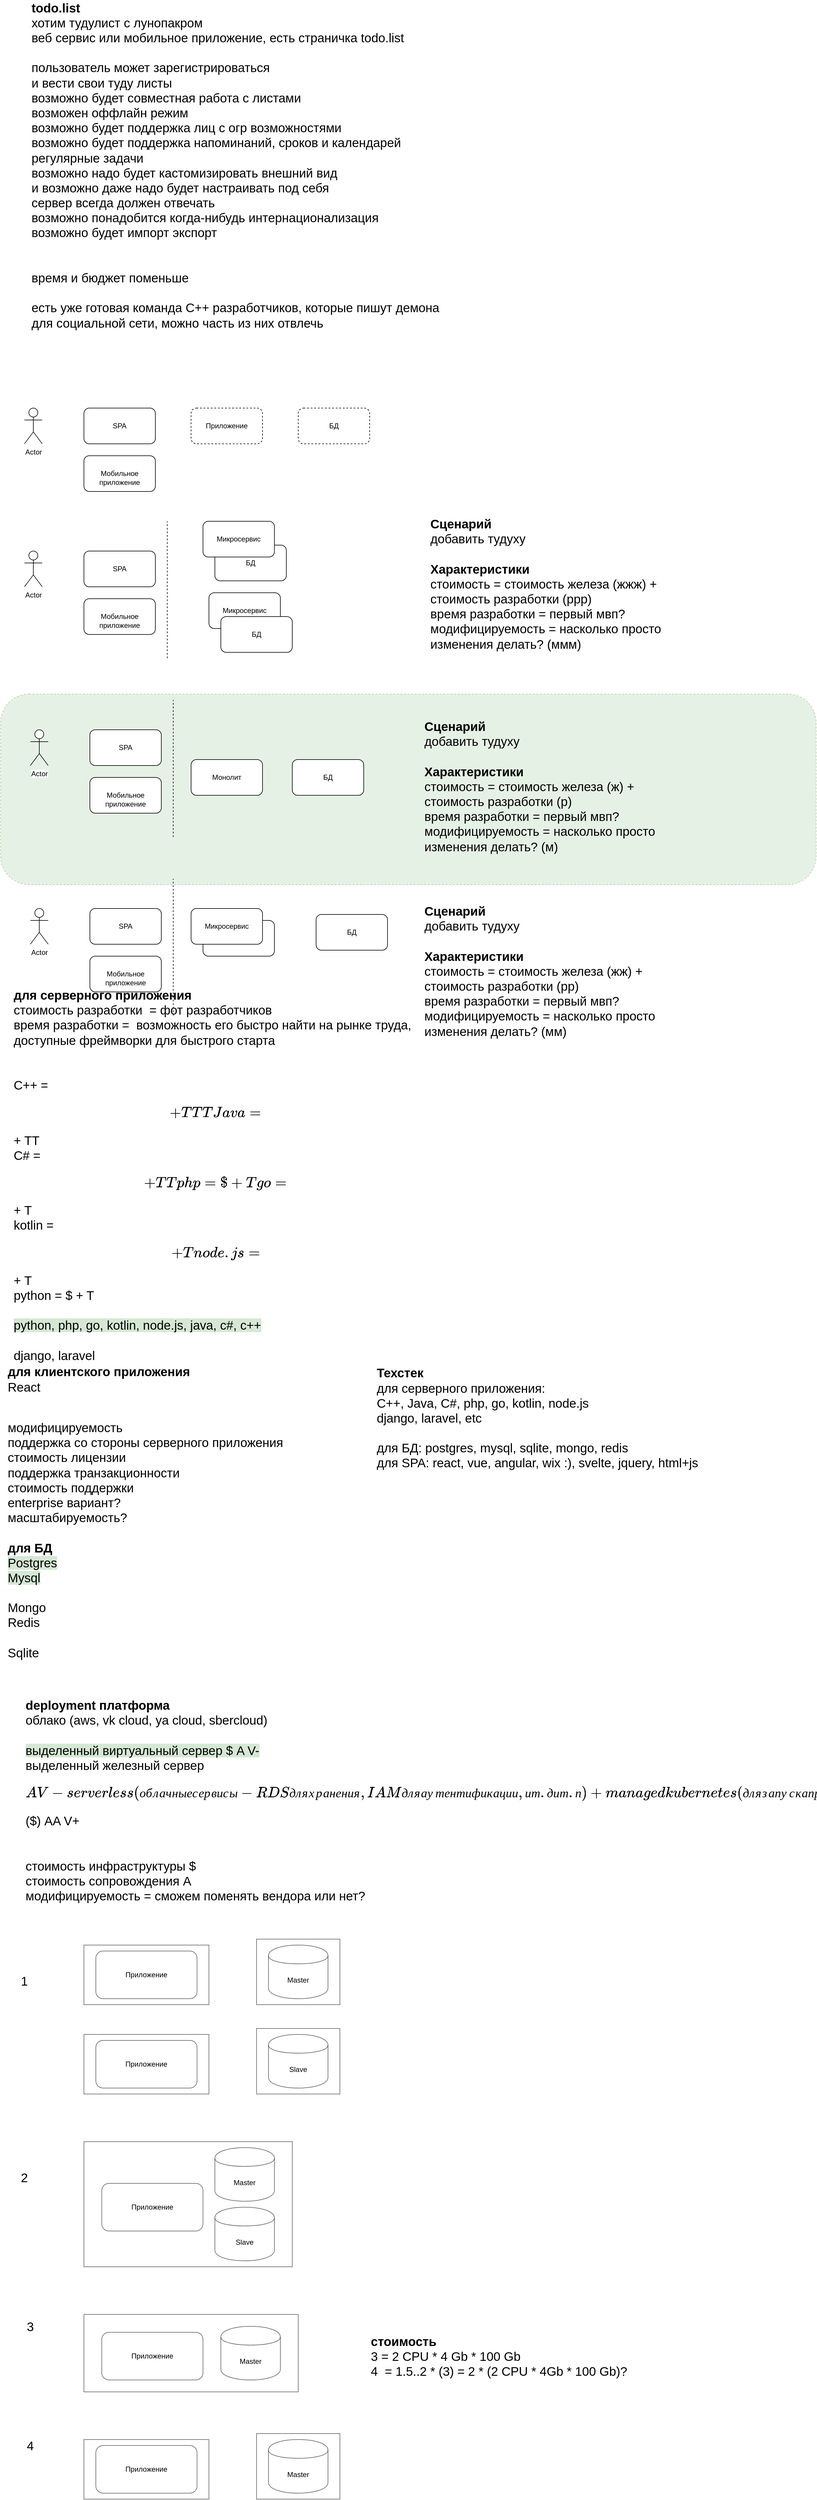 <mxfile version="13.0.1" type="device"><diagram id="SvRAIX7_w8AKpBwCTlvC" name="Page-1"><mxGraphModel dx="1151" dy="861" grid="1" gridSize="10" guides="0" tooltips="1" connect="0" arrows="0" fold="1" page="1" pageScale="1" pageWidth="827" pageHeight="1169" math="0" shadow="0"><root><mxCell id="0"/><mxCell id="1" parent="0"/><mxCell id="l8JJM-JzeCF5kJHd462x-47" value="Приложение" style="rounded=0;whiteSpace=wrap;html=1;fillColor=none;opacity=60;" vertex="1" parent="1"><mxGeometry x="260" y="3440" width="210" height="100" as="geometry"/></mxCell><mxCell id="l8JJM-JzeCF5kJHd462x-45" value="" style="rounded=0;whiteSpace=wrap;html=1;fillColor=none;opacity=60;" vertex="1" parent="1"><mxGeometry x="550" y="3430" width="140" height="110" as="geometry"/></mxCell><mxCell id="l8JJM-JzeCF5kJHd462x-33" value="" style="rounded=1;whiteSpace=wrap;html=1;dashed=1;textOpacity=10;fillColor=#d5e8d4;strokeColor=#82b366;opacity=60;" vertex="1" parent="1"><mxGeometry x="120" y="1190" width="1370" height="320" as="geometry"/></mxCell><mxCell id="l8JJM-JzeCF5kJHd462x-1" value="&lt;font style=&quot;font-size: 21px&quot;&gt;&lt;b&gt;todo.list&lt;br&gt;&lt;/b&gt;хотим тудулист с лунопакром&lt;br&gt;веб сервис или мобильное приложение, есть страничка todo.list&lt;br&gt;&lt;br&gt;пользователь может зарегистрироваться&lt;br&gt;и вести свои туду листы&lt;br&gt;возможно будет совместная работа с листами&lt;br&gt;возможен оффлайн режим&lt;br&gt;возможно будет поддержка лиц с огр возможностями&lt;br&gt;возможно будет поддержка напоминаний, сроков и календарей&lt;br&gt;регулярные задачи&lt;br&gt;возможно надо будет кастомизировать внешний вид&lt;br&gt;и возможно даже надо будет настраивать под себя&lt;br&gt;сервер всегда должен отвечать&lt;br&gt;возможно понадобится когда-нибудь интернационализация&lt;br&gt;возможно будет импорт экспорт&lt;br&gt;&lt;br&gt;&lt;br&gt;время и бюджет поменьше&lt;br&gt;&lt;br&gt;есть уже готовая команда C++ разработчиков, которые пишут демона для социальной сети, можно часть из них отвлечь&lt;br&gt;&lt;br&gt;&lt;br&gt;&lt;br&gt;&lt;/font&gt;" style="text;html=1;strokeColor=none;fillColor=none;align=left;verticalAlign=middle;whiteSpace=wrap;rounded=0;" vertex="1" parent="1"><mxGeometry x="170" y="50" width="700" height="580" as="geometry"/></mxCell><mxCell id="l8JJM-JzeCF5kJHd462x-2" value="Actor" style="shape=umlActor;verticalLabelPosition=bottom;labelBackgroundColor=#ffffff;verticalAlign=top;html=1;outlineConnect=0;" vertex="1" parent="1"><mxGeometry x="160" y="710" width="30" height="60" as="geometry"/></mxCell><mxCell id="l8JJM-JzeCF5kJHd462x-3" value="SPA" style="rounded=1;whiteSpace=wrap;html=1;" vertex="1" parent="1"><mxGeometry x="260" y="710" width="120" height="60" as="geometry"/></mxCell><mxCell id="l8JJM-JzeCF5kJHd462x-4" value="Приложение" style="rounded=1;whiteSpace=wrap;html=1;dashed=1;" vertex="1" parent="1"><mxGeometry x="440" y="710" width="120" height="60" as="geometry"/></mxCell><mxCell id="l8JJM-JzeCF5kJHd462x-5" value="БД" style="rounded=1;whiteSpace=wrap;html=1;dashed=1;" vertex="1" parent="1"><mxGeometry x="620" y="710" width="120" height="60" as="geometry"/></mxCell><mxCell id="l8JJM-JzeCF5kJHd462x-6" value="&lt;br&gt;Мобильное приложение" style="rounded=1;whiteSpace=wrap;html=1;" vertex="1" parent="1"><mxGeometry x="260" y="790" width="120" height="60" as="geometry"/></mxCell><mxCell id="l8JJM-JzeCF5kJHd462x-7" value="Actor" style="shape=umlActor;verticalLabelPosition=bottom;labelBackgroundColor=#ffffff;verticalAlign=top;html=1;outlineConnect=0;" vertex="1" parent="1"><mxGeometry x="160" y="950" width="30" height="60" as="geometry"/></mxCell><mxCell id="l8JJM-JzeCF5kJHd462x-8" value="SPA" style="rounded=1;whiteSpace=wrap;html=1;" vertex="1" parent="1"><mxGeometry x="260" y="950" width="120" height="60" as="geometry"/></mxCell><mxCell id="l8JJM-JzeCF5kJHd462x-10" value="БД" style="rounded=1;whiteSpace=wrap;html=1;" vertex="1" parent="1"><mxGeometry x="480" y="940" width="120" height="60" as="geometry"/></mxCell><mxCell id="l8JJM-JzeCF5kJHd462x-11" value="&lt;br&gt;Мобильное приложение" style="rounded=1;whiteSpace=wrap;html=1;" vertex="1" parent="1"><mxGeometry x="260" y="1030" width="120" height="60" as="geometry"/></mxCell><mxCell id="l8JJM-JzeCF5kJHd462x-12" value="Микросервис" style="rounded=1;whiteSpace=wrap;html=1;" vertex="1" parent="1"><mxGeometry x="470" y="1020" width="120" height="60" as="geometry"/></mxCell><mxCell id="l8JJM-JzeCF5kJHd462x-13" value="БД" style="rounded=1;whiteSpace=wrap;html=1;" vertex="1" parent="1"><mxGeometry x="490" y="1060" width="120" height="60" as="geometry"/></mxCell><mxCell id="l8JJM-JzeCF5kJHd462x-9" value="Микросервис" style="rounded=1;whiteSpace=wrap;html=1;" vertex="1" parent="1"><mxGeometry x="460" y="900" width="120" height="60" as="geometry"/></mxCell><mxCell id="l8JJM-JzeCF5kJHd462x-14" value="" style="endArrow=none;dashed=1;html=1;" edge="1" parent="1"><mxGeometry width="50" height="50" relative="1" as="geometry"><mxPoint x="400" y="1130" as="sourcePoint"/><mxPoint x="400" y="900" as="targetPoint"/><Array as="points"><mxPoint x="400" y="1050"/></Array></mxGeometry></mxCell><mxCell id="l8JJM-JzeCF5kJHd462x-15" value="Actor" style="shape=umlActor;verticalLabelPosition=bottom;labelBackgroundColor=#ffffff;verticalAlign=top;html=1;outlineConnect=0;" vertex="1" parent="1"><mxGeometry x="170" y="1250" width="30" height="60" as="geometry"/></mxCell><mxCell id="l8JJM-JzeCF5kJHd462x-16" value="SPA" style="rounded=1;whiteSpace=wrap;html=1;" vertex="1" parent="1"><mxGeometry x="270" y="1250" width="120" height="60" as="geometry"/></mxCell><mxCell id="l8JJM-JzeCF5kJHd462x-17" value="БД" style="rounded=1;whiteSpace=wrap;html=1;" vertex="1" parent="1"><mxGeometry x="610" y="1300" width="120" height="60" as="geometry"/></mxCell><mxCell id="l8JJM-JzeCF5kJHd462x-18" value="&lt;br&gt;Мобильное приложение" style="rounded=1;whiteSpace=wrap;html=1;" vertex="1" parent="1"><mxGeometry x="270" y="1330" width="120" height="60" as="geometry"/></mxCell><mxCell id="l8JJM-JzeCF5kJHd462x-20" value="Монолит" style="rounded=1;whiteSpace=wrap;html=1;" vertex="1" parent="1"><mxGeometry x="440" y="1300" width="120" height="60" as="geometry"/></mxCell><mxCell id="l8JJM-JzeCF5kJHd462x-21" value="" style="endArrow=none;dashed=1;html=1;" edge="1" parent="1"><mxGeometry width="50" height="50" relative="1" as="geometry"><mxPoint x="410" y="1430" as="sourcePoint"/><mxPoint x="410" y="1200" as="targetPoint"/><Array as="points"><mxPoint x="410" y="1350"/></Array></mxGeometry></mxCell><mxCell id="l8JJM-JzeCF5kJHd462x-22" value="Actor" style="shape=umlActor;verticalLabelPosition=bottom;labelBackgroundColor=#ffffff;verticalAlign=top;html=1;outlineConnect=0;" vertex="1" parent="1"><mxGeometry x="170" y="1550" width="30" height="60" as="geometry"/></mxCell><mxCell id="l8JJM-JzeCF5kJHd462x-23" value="SPA" style="rounded=1;whiteSpace=wrap;html=1;" vertex="1" parent="1"><mxGeometry x="270" y="1550" width="120" height="60" as="geometry"/></mxCell><mxCell id="l8JJM-JzeCF5kJHd462x-24" value="БД" style="rounded=1;whiteSpace=wrap;html=1;" vertex="1" parent="1"><mxGeometry x="650" y="1560" width="120" height="60" as="geometry"/></mxCell><mxCell id="l8JJM-JzeCF5kJHd462x-25" value="&lt;br&gt;Мобильное приложение" style="rounded=1;whiteSpace=wrap;html=1;" vertex="1" parent="1"><mxGeometry x="270" y="1630" width="120" height="60" as="geometry"/></mxCell><mxCell id="l8JJM-JzeCF5kJHd462x-26" value="Микросервис" style="rounded=1;whiteSpace=wrap;html=1;" vertex="1" parent="1"><mxGeometry x="460" y="1570" width="120" height="60" as="geometry"/></mxCell><mxCell id="l8JJM-JzeCF5kJHd462x-28" value="Микросервис" style="rounded=1;whiteSpace=wrap;html=1;" vertex="1" parent="1"><mxGeometry x="440" y="1550" width="120" height="60" as="geometry"/></mxCell><mxCell id="l8JJM-JzeCF5kJHd462x-29" value="" style="endArrow=none;dashed=1;html=1;" edge="1" parent="1"><mxGeometry width="50" height="50" relative="1" as="geometry"><mxPoint x="410" y="1730" as="sourcePoint"/><mxPoint x="410" y="1500" as="targetPoint"/><Array as="points"><mxPoint x="410" y="1650"/></Array></mxGeometry></mxCell><mxCell id="l8JJM-JzeCF5kJHd462x-30" value="&lt;font style=&quot;font-size: 21px&quot;&gt;&lt;b&gt;Сценарий&lt;/b&gt;&lt;br&gt;добавить тудуху&lt;br&gt;&lt;br&gt;&lt;b&gt;Характеристики&lt;/b&gt;&lt;br&gt;стоимость = стоимость железа (жжж) + стоимость разработки (ррр)&amp;nbsp;&lt;br&gt;время разработки = первый мвп?&lt;br&gt;модифицируемость = насколько просто изменения делать? (ммм)&lt;br&gt;&lt;/font&gt;" style="text;html=1;strokeColor=none;fillColor=none;align=left;verticalAlign=middle;whiteSpace=wrap;rounded=0;" vertex="1" parent="1"><mxGeometry x="840" y="900" width="450" height="210" as="geometry"/></mxCell><mxCell id="l8JJM-JzeCF5kJHd462x-31" value="&lt;font style=&quot;font-size: 21px&quot;&gt;&lt;b&gt;Сценарий&lt;/b&gt;&lt;br&gt;добавить тудуху&lt;br&gt;&lt;br&gt;&lt;b&gt;Характеристики&lt;/b&gt;&lt;br&gt;стоимость = стоимость железа (ж) + стоимость разработки (р)&amp;nbsp;&lt;br&gt;время разработки = первый мвп?&lt;br&gt;модифицируемость = насколько просто изменения делать? (м)&lt;br&gt;&lt;/font&gt;" style="text;html=1;strokeColor=none;fillColor=none;align=left;verticalAlign=middle;whiteSpace=wrap;rounded=0;" vertex="1" parent="1"><mxGeometry x="830" y="1240" width="450" height="210" as="geometry"/></mxCell><mxCell id="l8JJM-JzeCF5kJHd462x-32" value="&lt;font style=&quot;font-size: 21px&quot;&gt;&lt;b&gt;Сценарий&lt;/b&gt;&lt;br&gt;добавить тудуху&lt;br&gt;&lt;br&gt;&lt;b&gt;Характеристики&lt;/b&gt;&lt;br&gt;стоимость = стоимость железа (жж) + стоимость разработки (рр)&amp;nbsp;&lt;br&gt;время разработки = первый мвп?&lt;br&gt;модифицируемость = насколько просто изменения делать? (мм)&lt;br&gt;&lt;/font&gt;" style="text;html=1;strokeColor=none;fillColor=none;align=left;verticalAlign=middle;whiteSpace=wrap;rounded=0;" vertex="1" parent="1"><mxGeometry x="830" y="1550" width="450" height="210" as="geometry"/></mxCell><mxCell id="l8JJM-JzeCF5kJHd462x-34" value="&lt;font style=&quot;font-size: 21px&quot;&gt;&lt;b&gt;Техстек&lt;br&gt;&lt;/b&gt;для серверного приложения:&lt;br&gt;C++, Java, C#, php, go, kotlin, node.js&lt;br&gt;django, laravel, etc&amp;nbsp;&lt;br&gt;&lt;br&gt;для БД: postgres, mysql, sqlite, mongo, redis&lt;br&gt;для SPA: react, vue, angular, wix :), svelte, jquery, html+js&lt;br&gt;&lt;/font&gt;" style="text;html=1;strokeColor=none;fillColor=none;align=left;verticalAlign=middle;whiteSpace=wrap;rounded=0;" vertex="1" parent="1"><mxGeometry x="750" y="2310" width="570" height="190" as="geometry"/></mxCell><mxCell id="l8JJM-JzeCF5kJHd462x-35" value="&lt;font style=&quot;font-size: 21px&quot;&gt;&lt;b&gt;для серверного приложения&lt;br&gt;&lt;/b&gt;стоимость разработки&amp;nbsp; = фот разработчиков&lt;br&gt;время разработки =&amp;nbsp; возможность его быстро найти на рынке труда, доступные фреймворки для быстрого старта&lt;br&gt;&lt;br&gt;&lt;br&gt;C++ = $$ + TTT&lt;br&gt;Java = $$ + TT&lt;br&gt;C# = $$ + TT&lt;br&gt;php = $ + T&lt;br&gt;go = $$ + T&lt;br&gt;kotlin = $$ + T&lt;br&gt;node.js = $$ + T&lt;br&gt;python = $ + T&lt;br&gt;&lt;br&gt;&lt;span style=&quot;background-color: rgb(213 , 232 , 212)&quot;&gt;python, php, go, kotlin, node.js, java, c#, c++&lt;br&gt;&lt;/span&gt;&lt;br&gt;django, laravel&lt;br&gt;&lt;br&gt;&lt;/font&gt;" style="text;html=1;strokeColor=none;fillColor=none;align=left;verticalAlign=middle;whiteSpace=wrap;rounded=0;" vertex="1" parent="1"><mxGeometry x="140" y="1800" width="680" height="420" as="geometry"/></mxCell><mxCell id="l8JJM-JzeCF5kJHd462x-36" value="&lt;font style=&quot;font-size: 21px&quot;&gt;&lt;b&gt;для клиентского приложения&lt;br&gt;&lt;/b&gt;React&lt;br&gt;&lt;/font&gt;" style="text;html=1;strokeColor=none;fillColor=none;align=left;verticalAlign=middle;whiteSpace=wrap;rounded=0;" vertex="1" parent="1"><mxGeometry x="130" y="2310" width="680" height="60" as="geometry"/></mxCell><mxCell id="l8JJM-JzeCF5kJHd462x-37" value="&lt;font style=&quot;font-size: 21px&quot;&gt;модифицируемость&amp;nbsp;&lt;br&gt;поддержка со стороны серверного приложения&lt;br&gt;стоимость лицензии&lt;br&gt;поддержка транзакционности&lt;br&gt;стоимость поддержки&lt;br&gt;enterprise вариант?&lt;br&gt;масштабируемость?&lt;br&gt;&lt;br&gt;&lt;b&gt;для БД&lt;/b&gt;&lt;br&gt;&lt;span style=&quot;background-color: rgb(213 , 232 , 212)&quot;&gt;Postgres&lt;br&gt;Mysql&lt;br&gt;&lt;br&gt;&lt;/span&gt;Mongo&lt;br&gt;Redis&lt;br&gt;&lt;br&gt;Sqlite&lt;br&gt;&lt;/font&gt;" style="text;html=1;strokeColor=none;fillColor=none;align=left;verticalAlign=middle;whiteSpace=wrap;rounded=0;" vertex="1" parent="1"><mxGeometry x="130" y="2410" width="620" height="400" as="geometry"/></mxCell><mxCell id="l8JJM-JzeCF5kJHd462x-38" value="&lt;font style=&quot;font-size: 21px&quot;&gt;&lt;b&gt;deployment платформа&lt;br&gt;&lt;/b&gt;облако (aws, vk cloud, ya cloud, sbercloud)&lt;br&gt;&lt;br&gt;&lt;span style=&quot;background-color: rgb(213 , 232 , 212)&quot;&gt;выделенный виртуальный сервер $ A V-&lt;br&gt;&lt;/span&gt;выделенный железный сервер&amp;nbsp; $$ A V-&lt;br&gt;&lt;br&gt;serverless (облачные сервисы - RDS для хранения, IAM для аутентификации, и т.д и т.п) + managed kubernetes (для запуска приложения) + ?? DB?&amp;nbsp; = $$($) AA V+&lt;br&gt;&lt;br&gt;&lt;br&gt;стоимость инфраструктуры $&amp;nbsp;&lt;br&gt;стоимость сопровождения A&lt;br&gt;модифицируемость = сможем поменять вендора или нет?&lt;br&gt;&lt;br&gt;&lt;br&gt;&lt;br&gt;&lt;/font&gt;" style="text;html=1;strokeColor=none;fillColor=none;align=left;verticalAlign=middle;whiteSpace=wrap;rounded=0;" vertex="1" parent="1"><mxGeometry x="160" y="2950" width="630" height="270" as="geometry"/></mxCell><mxCell id="l8JJM-JzeCF5kJHd462x-40" value="" style="rounded=1;whiteSpace=wrap;html=1;fillColor=none;opacity=60;" vertex="1" parent="1"><mxGeometry x="280" y="3300" width="170" height="80" as="geometry"/></mxCell><mxCell id="l8JJM-JzeCF5kJHd462x-41" value="" style="rounded=1;whiteSpace=wrap;html=1;fillColor=none;opacity=60;" vertex="1" parent="1"><mxGeometry x="280" y="3450" width="170" height="80" as="geometry"/></mxCell><mxCell id="l8JJM-JzeCF5kJHd462x-42" value="Master" style="shape=cylinder;whiteSpace=wrap;html=1;boundedLbl=1;backgroundOutline=1;fillColor=none;opacity=60;" vertex="1" parent="1"><mxGeometry x="570" y="3290" width="100" height="90" as="geometry"/></mxCell><mxCell id="l8JJM-JzeCF5kJHd462x-43" value="Slave" style="shape=cylinder;whiteSpace=wrap;html=1;boundedLbl=1;backgroundOutline=1;fillColor=none;opacity=60;" vertex="1" parent="1"><mxGeometry x="570" y="3440" width="100" height="90" as="geometry"/></mxCell><mxCell id="l8JJM-JzeCF5kJHd462x-44" value="" style="rounded=0;whiteSpace=wrap;html=1;fillColor=none;opacity=60;" vertex="1" parent="1"><mxGeometry x="550" y="3280" width="140" height="110" as="geometry"/></mxCell><mxCell id="l8JJM-JzeCF5kJHd462x-46" value="Приложение" style="rounded=0;whiteSpace=wrap;html=1;fillColor=none;opacity=60;" vertex="1" parent="1"><mxGeometry x="260" y="3290" width="210" height="100" as="geometry"/></mxCell><mxCell id="l8JJM-JzeCF5kJHd462x-48" value="" style="rounded=0;whiteSpace=wrap;html=1;fillColor=none;opacity=60;" vertex="1" parent="1"><mxGeometry x="260" y="3620" width="350" height="210" as="geometry"/></mxCell><mxCell id="l8JJM-JzeCF5kJHd462x-49" value="Slave" style="shape=cylinder;whiteSpace=wrap;html=1;boundedLbl=1;backgroundOutline=1;fillColor=none;opacity=60;" vertex="1" parent="1"><mxGeometry x="480" y="3730" width="100" height="90" as="geometry"/></mxCell><mxCell id="l8JJM-JzeCF5kJHd462x-50" value="Master" style="shape=cylinder;whiteSpace=wrap;html=1;boundedLbl=1;backgroundOutline=1;fillColor=none;opacity=60;" vertex="1" parent="1"><mxGeometry x="480" y="3630" width="100" height="90" as="geometry"/></mxCell><mxCell id="l8JJM-JzeCF5kJHd462x-51" value="Приложение" style="rounded=1;whiteSpace=wrap;html=1;fillColor=none;opacity=60;" vertex="1" parent="1"><mxGeometry x="290" y="3690" width="170" height="80" as="geometry"/></mxCell><mxCell id="l8JJM-JzeCF5kJHd462x-52" value="" style="rounded=0;whiteSpace=wrap;html=1;fillColor=none;opacity=60;" vertex="1" parent="1"><mxGeometry x="260" y="3910" width="360" height="130" as="geometry"/></mxCell><mxCell id="l8JJM-JzeCF5kJHd462x-54" value="Master" style="shape=cylinder;whiteSpace=wrap;html=1;boundedLbl=1;backgroundOutline=1;fillColor=none;opacity=60;" vertex="1" parent="1"><mxGeometry x="490" y="3930" width="100" height="90" as="geometry"/></mxCell><mxCell id="l8JJM-JzeCF5kJHd462x-55" value="Приложение" style="rounded=1;whiteSpace=wrap;html=1;fillColor=none;opacity=60;" vertex="1" parent="1"><mxGeometry x="290" y="3940" width="170" height="80" as="geometry"/></mxCell><mxCell id="l8JJM-JzeCF5kJHd462x-56" value="" style="rounded=1;whiteSpace=wrap;html=1;fillColor=none;opacity=60;" vertex="1" parent="1"><mxGeometry x="280" y="4130" width="170" height="80" as="geometry"/></mxCell><mxCell id="l8JJM-JzeCF5kJHd462x-57" value="Master" style="shape=cylinder;whiteSpace=wrap;html=1;boundedLbl=1;backgroundOutline=1;fillColor=none;opacity=60;" vertex="1" parent="1"><mxGeometry x="570" y="4120" width="100" height="90" as="geometry"/></mxCell><mxCell id="l8JJM-JzeCF5kJHd462x-58" value="" style="rounded=0;whiteSpace=wrap;html=1;fillColor=none;opacity=60;" vertex="1" parent="1"><mxGeometry x="550" y="4110" width="140" height="110" as="geometry"/></mxCell><mxCell id="l8JJM-JzeCF5kJHd462x-59" value="Приложение" style="rounded=0;whiteSpace=wrap;html=1;fillColor=none;opacity=60;" vertex="1" parent="1"><mxGeometry x="260" y="4120" width="210" height="100" as="geometry"/></mxCell><mxCell id="l8JJM-JzeCF5kJHd462x-60" value="&lt;font style=&quot;font-size: 21px&quot;&gt;1&lt;/font&gt;" style="text;html=1;strokeColor=none;fillColor=none;align=center;verticalAlign=middle;whiteSpace=wrap;rounded=0;opacity=60;" vertex="1" parent="1"><mxGeometry x="140" y="3340" width="40" height="20" as="geometry"/></mxCell><mxCell id="l8JJM-JzeCF5kJHd462x-61" value="&lt;font style=&quot;font-size: 21px&quot;&gt;2&lt;/font&gt;" style="text;html=1;strokeColor=none;fillColor=none;align=center;verticalAlign=middle;whiteSpace=wrap;rounded=0;opacity=60;" vertex="1" parent="1"><mxGeometry x="140" y="3670" width="40" height="20" as="geometry"/></mxCell><mxCell id="l8JJM-JzeCF5kJHd462x-62" value="&lt;font style=&quot;font-size: 21px&quot;&gt;3&lt;/font&gt;" style="text;html=1;strokeColor=none;fillColor=none;align=center;verticalAlign=middle;whiteSpace=wrap;rounded=0;opacity=60;" vertex="1" parent="1"><mxGeometry x="150" y="3920" width="40" height="20" as="geometry"/></mxCell><mxCell id="l8JJM-JzeCF5kJHd462x-63" value="&lt;font style=&quot;font-size: 21px&quot;&gt;4&lt;/font&gt;" style="text;html=1;strokeColor=none;fillColor=none;align=center;verticalAlign=middle;whiteSpace=wrap;rounded=0;opacity=60;" vertex="1" parent="1"><mxGeometry x="150" y="4120" width="40" height="20" as="geometry"/></mxCell><mxCell id="l8JJM-JzeCF5kJHd462x-64" value="&lt;font style=&quot;font-size: 21px&quot;&gt;&lt;b&gt;стоимость&lt;br&gt;&lt;/b&gt;3 = 2 CPU * 4 Gb * 100 Gb&lt;br&gt;4&amp;nbsp; = 1.5..2 * (3) = 2 * (2 CPU * 4Gb * 100 Gb)?&lt;br&gt;&lt;/font&gt;" style="text;html=1;strokeColor=none;fillColor=none;align=left;verticalAlign=middle;whiteSpace=wrap;rounded=0;" vertex="1" parent="1"><mxGeometry x="740" y="3910" width="520" height="140" as="geometry"/></mxCell></root></mxGraphModel></diagram></mxfile>
